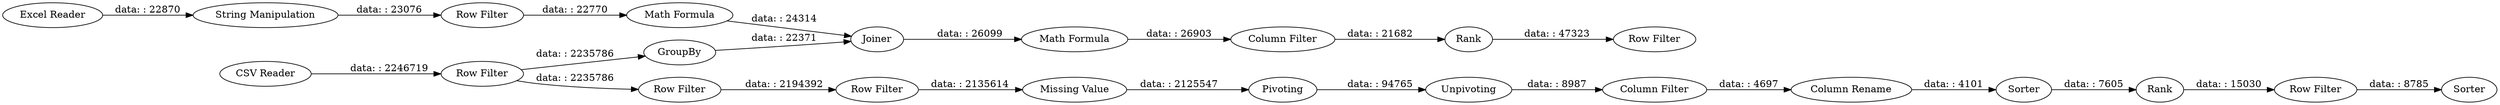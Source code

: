 digraph {
	"-7359515918953401654_8" [label="Column Rename"]
	"-7359515918953401654_12" [label="Row Filter"]
	"-7359515918953401654_6" [label="Column Filter"]
	"-7359515918953401654_10" [label="Row Filter"]
	"-7359515918953401654_16" [label="Row Filter"]
	"-7359515918953401654_11" [label=Rank]
	"-7359515918953401654_5" [label=Unpivoting]
	"-7359515918953401654_20" [label="Math Formula"]
	"-7359515918953401654_1" [label="CSV Reader"]
	"-7359515918953401654_7" [label=Sorter]
	"-7359515918953401654_21" [label="Column Filter"]
	"-7359515918953401654_9" [label="Row Filter"]
	"-7359515918953401654_13" [label=Sorter]
	"-7359515918953401654_17" [label=GroupBy]
	"-7359515918953401654_18" [label="Math Formula"]
	"-7359515918953401654_19" [label=Joiner]
	"-7359515918953401654_3" [label=Pivoting]
	"-7359515918953401654_22" [label=Rank]
	"-7359515918953401654_2" [label="Missing Value"]
	"-7359515918953401654_15" [label="String Manipulation"]
	"-7359515918953401654_23" [label="Row Filter"]
	"-7359515918953401654_4" [label="Row Filter"]
	"-7359515918953401654_14" [label="Excel Reader"]
	"-7359515918953401654_19" -> "-7359515918953401654_20" [label="data: : 26099"]
	"-7359515918953401654_7" -> "-7359515918953401654_11" [label="data: : 7605"]
	"-7359515918953401654_10" -> "-7359515918953401654_2" [label="data: : 2135614"]
	"-7359515918953401654_3" -> "-7359515918953401654_5" [label="data: : 94765"]
	"-7359515918953401654_15" -> "-7359515918953401654_16" [label="data: : 23076"]
	"-7359515918953401654_16" -> "-7359515918953401654_18" [label="data: : 22770"]
	"-7359515918953401654_11" -> "-7359515918953401654_12" [label="data: : 15030"]
	"-7359515918953401654_17" -> "-7359515918953401654_19" [label="data: : 22371"]
	"-7359515918953401654_1" -> "-7359515918953401654_4" [label="data: : 2246719"]
	"-7359515918953401654_18" -> "-7359515918953401654_19" [label="data: : 24314"]
	"-7359515918953401654_6" -> "-7359515918953401654_8" [label="data: : 4697"]
	"-7359515918953401654_4" -> "-7359515918953401654_17" [label="data: : 2235786"]
	"-7359515918953401654_9" -> "-7359515918953401654_10" [label="data: : 2194392"]
	"-7359515918953401654_8" -> "-7359515918953401654_7" [label="data: : 4101"]
	"-7359515918953401654_5" -> "-7359515918953401654_6" [label="data: : 8987"]
	"-7359515918953401654_14" -> "-7359515918953401654_15" [label="data: : 22870"]
	"-7359515918953401654_21" -> "-7359515918953401654_22" [label="data: : 21682"]
	"-7359515918953401654_12" -> "-7359515918953401654_13" [label="data: : 8785"]
	"-7359515918953401654_20" -> "-7359515918953401654_21" [label="data: : 26903"]
	"-7359515918953401654_2" -> "-7359515918953401654_3" [label="data: : 2125547"]
	"-7359515918953401654_22" -> "-7359515918953401654_23" [label="data: : 47323"]
	"-7359515918953401654_4" -> "-7359515918953401654_9" [label="data: : 2235786"]
	rankdir=LR
}
